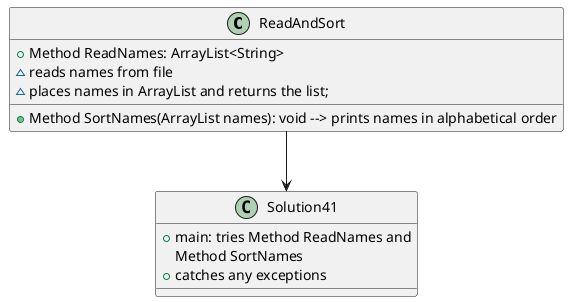@startuml
'https://plantuml.com/sequence-diagram
Class ReadAndSort{
    + Method ReadNames: ArrayList<String>
    ~reads names from file
    ~places names in ArrayList and returns the list;

    +Method SortNames(ArrayList names): void --> prints names in alphabetical order





}

class Solution41{
    +main: tries Method ReadNames and
    Method SortNames
    +catches any exceptions
}

ReadAndSort --> Solution41


@enduml